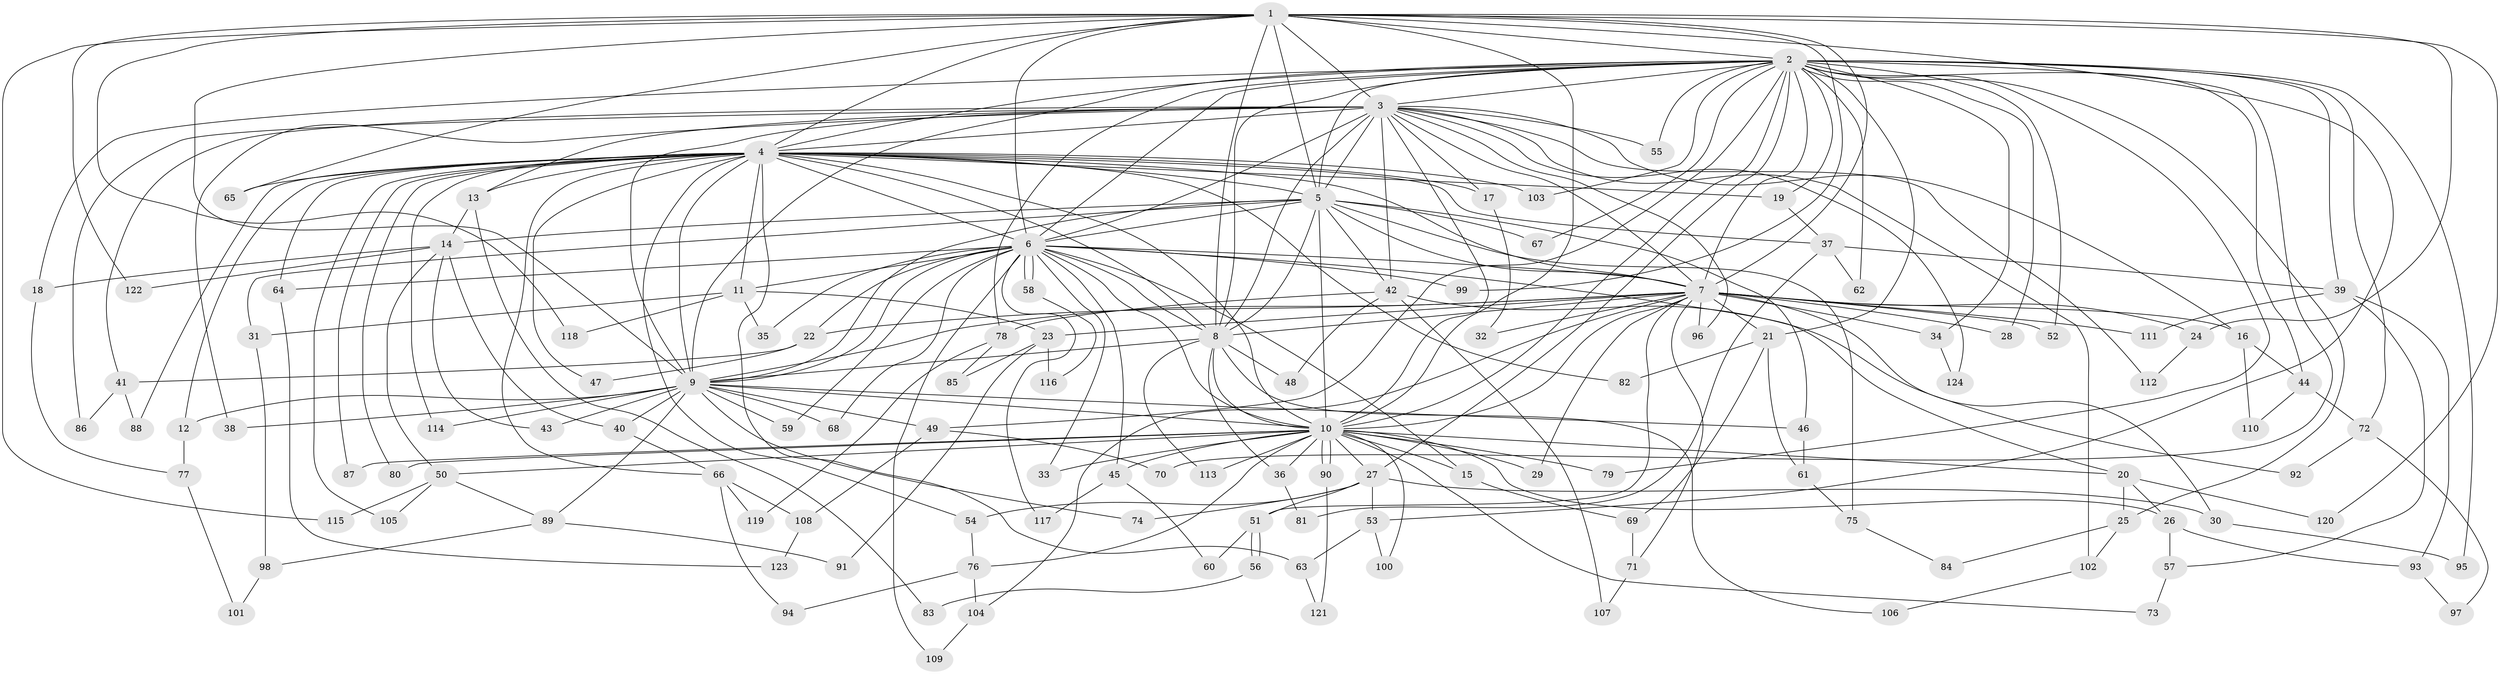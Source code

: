 // coarse degree distribution, {15: 0.04054054054054054, 36: 0.013513513513513514, 24: 0.02702702702702703, 13: 0.013513513513513514, 18: 0.013513513513513514, 9: 0.013513513513513514, 3: 0.25675675675675674, 4: 0.10810810810810811, 7: 0.02702702702702703, 2: 0.36486486486486486, 5: 0.06756756756756757, 6: 0.013513513513513514, 1: 0.04054054054054054}
// Generated by graph-tools (version 1.1) at 2025/17/03/04/25 18:17:55]
// undirected, 124 vertices, 273 edges
graph export_dot {
graph [start="1"]
  node [color=gray90,style=filled];
  1;
  2;
  3;
  4;
  5;
  6;
  7;
  8;
  9;
  10;
  11;
  12;
  13;
  14;
  15;
  16;
  17;
  18;
  19;
  20;
  21;
  22;
  23;
  24;
  25;
  26;
  27;
  28;
  29;
  30;
  31;
  32;
  33;
  34;
  35;
  36;
  37;
  38;
  39;
  40;
  41;
  42;
  43;
  44;
  45;
  46;
  47;
  48;
  49;
  50;
  51;
  52;
  53;
  54;
  55;
  56;
  57;
  58;
  59;
  60;
  61;
  62;
  63;
  64;
  65;
  66;
  67;
  68;
  69;
  70;
  71;
  72;
  73;
  74;
  75;
  76;
  77;
  78;
  79;
  80;
  81;
  82;
  83;
  84;
  85;
  86;
  87;
  88;
  89;
  90;
  91;
  92;
  93;
  94;
  95;
  96;
  97;
  98;
  99;
  100;
  101;
  102;
  103;
  104;
  105;
  106;
  107;
  108;
  109;
  110;
  111;
  112;
  113;
  114;
  115;
  116;
  117;
  118;
  119;
  120;
  121;
  122;
  123;
  124;
  1 -- 2;
  1 -- 3;
  1 -- 4;
  1 -- 5;
  1 -- 6;
  1 -- 7;
  1 -- 8;
  1 -- 9;
  1 -- 10;
  1 -- 24;
  1 -- 53;
  1 -- 65;
  1 -- 99;
  1 -- 115;
  1 -- 118;
  1 -- 120;
  1 -- 122;
  2 -- 3;
  2 -- 4;
  2 -- 5;
  2 -- 6;
  2 -- 7;
  2 -- 8;
  2 -- 9;
  2 -- 10;
  2 -- 18;
  2 -- 19;
  2 -- 21;
  2 -- 25;
  2 -- 27;
  2 -- 28;
  2 -- 34;
  2 -- 39;
  2 -- 44;
  2 -- 49;
  2 -- 52;
  2 -- 55;
  2 -- 62;
  2 -- 67;
  2 -- 70;
  2 -- 72;
  2 -- 78;
  2 -- 79;
  2 -- 95;
  2 -- 103;
  3 -- 4;
  3 -- 5;
  3 -- 6;
  3 -- 7;
  3 -- 8;
  3 -- 9;
  3 -- 10;
  3 -- 13;
  3 -- 16;
  3 -- 17;
  3 -- 38;
  3 -- 41;
  3 -- 42;
  3 -- 55;
  3 -- 86;
  3 -- 96;
  3 -- 102;
  3 -- 112;
  3 -- 124;
  4 -- 5;
  4 -- 6;
  4 -- 7;
  4 -- 8;
  4 -- 9;
  4 -- 10;
  4 -- 11;
  4 -- 12;
  4 -- 13;
  4 -- 17;
  4 -- 19;
  4 -- 37;
  4 -- 47;
  4 -- 54;
  4 -- 63;
  4 -- 64;
  4 -- 65;
  4 -- 66;
  4 -- 80;
  4 -- 82;
  4 -- 87;
  4 -- 88;
  4 -- 103;
  4 -- 105;
  4 -- 114;
  5 -- 6;
  5 -- 7;
  5 -- 8;
  5 -- 9;
  5 -- 10;
  5 -- 14;
  5 -- 31;
  5 -- 42;
  5 -- 46;
  5 -- 67;
  5 -- 75;
  6 -- 7;
  6 -- 8;
  6 -- 9;
  6 -- 10;
  6 -- 11;
  6 -- 15;
  6 -- 20;
  6 -- 22;
  6 -- 33;
  6 -- 35;
  6 -- 45;
  6 -- 58;
  6 -- 58;
  6 -- 59;
  6 -- 64;
  6 -- 68;
  6 -- 99;
  6 -- 109;
  6 -- 117;
  7 -- 8;
  7 -- 9;
  7 -- 10;
  7 -- 16;
  7 -- 21;
  7 -- 22;
  7 -- 23;
  7 -- 24;
  7 -- 28;
  7 -- 29;
  7 -- 30;
  7 -- 32;
  7 -- 34;
  7 -- 51;
  7 -- 52;
  7 -- 71;
  7 -- 96;
  7 -- 104;
  7 -- 111;
  8 -- 9;
  8 -- 10;
  8 -- 36;
  8 -- 48;
  8 -- 106;
  8 -- 113;
  9 -- 10;
  9 -- 12;
  9 -- 38;
  9 -- 40;
  9 -- 43;
  9 -- 46;
  9 -- 49;
  9 -- 59;
  9 -- 68;
  9 -- 74;
  9 -- 89;
  9 -- 114;
  10 -- 15;
  10 -- 20;
  10 -- 26;
  10 -- 27;
  10 -- 29;
  10 -- 33;
  10 -- 36;
  10 -- 45;
  10 -- 50;
  10 -- 73;
  10 -- 76;
  10 -- 79;
  10 -- 80;
  10 -- 87;
  10 -- 90;
  10 -- 90;
  10 -- 100;
  10 -- 113;
  11 -- 23;
  11 -- 31;
  11 -- 35;
  11 -- 118;
  12 -- 77;
  13 -- 14;
  13 -- 83;
  14 -- 18;
  14 -- 40;
  14 -- 43;
  14 -- 50;
  14 -- 122;
  15 -- 69;
  16 -- 44;
  16 -- 110;
  17 -- 32;
  18 -- 77;
  19 -- 37;
  20 -- 25;
  20 -- 26;
  20 -- 120;
  21 -- 61;
  21 -- 69;
  21 -- 82;
  22 -- 41;
  22 -- 47;
  23 -- 85;
  23 -- 91;
  23 -- 116;
  24 -- 112;
  25 -- 84;
  25 -- 102;
  26 -- 57;
  26 -- 93;
  27 -- 30;
  27 -- 51;
  27 -- 53;
  27 -- 54;
  27 -- 74;
  30 -- 95;
  31 -- 98;
  34 -- 124;
  36 -- 81;
  37 -- 39;
  37 -- 62;
  37 -- 81;
  39 -- 57;
  39 -- 93;
  39 -- 111;
  40 -- 66;
  41 -- 86;
  41 -- 88;
  42 -- 48;
  42 -- 78;
  42 -- 92;
  42 -- 107;
  44 -- 72;
  44 -- 110;
  45 -- 60;
  45 -- 117;
  46 -- 61;
  49 -- 70;
  49 -- 108;
  50 -- 89;
  50 -- 105;
  50 -- 115;
  51 -- 56;
  51 -- 56;
  51 -- 60;
  53 -- 63;
  53 -- 100;
  54 -- 76;
  56 -- 83;
  57 -- 73;
  58 -- 116;
  61 -- 75;
  63 -- 121;
  64 -- 123;
  66 -- 94;
  66 -- 108;
  66 -- 119;
  69 -- 71;
  71 -- 107;
  72 -- 92;
  72 -- 97;
  75 -- 84;
  76 -- 94;
  76 -- 104;
  77 -- 101;
  78 -- 85;
  78 -- 119;
  89 -- 91;
  89 -- 98;
  90 -- 121;
  93 -- 97;
  98 -- 101;
  102 -- 106;
  104 -- 109;
  108 -- 123;
}
